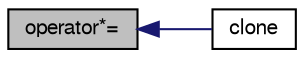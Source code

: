 digraph "operator*="
{
  bgcolor="transparent";
  edge [fontname="FreeSans",fontsize="10",labelfontname="FreeSans",labelfontsize="10"];
  node [fontname="FreeSans",fontsize="10",shape=record];
  rankdir="LR";
  Node2581 [label="operator*=",height=0.2,width=0.4,color="black", fillcolor="grey75", style="filled", fontcolor="black"];
  Node2581 -> Node2582 [dir="back",color="midnightblue",fontsize="10",style="solid",fontname="FreeSans"];
  Node2582 [label="clone",height=0.2,width=0.4,color="black",URL="$a26370.html#ac02e29e9c5268438e822df9e58c4e069",tooltip="Construct and return a clone. "];
}
